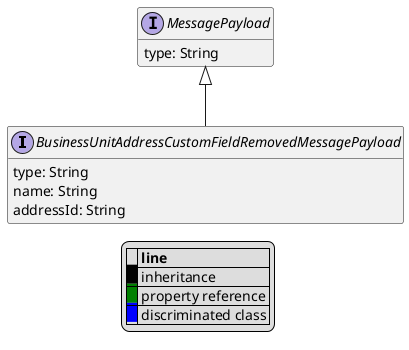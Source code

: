 @startuml

hide empty fields
hide empty methods
legend
|= |= line |
|<back:black>   </back>| inheritance |
|<back:green>   </back>| property reference |
|<back:blue>   </back>| discriminated class |
endlegend
interface BusinessUnitAddressCustomFieldRemovedMessagePayload [[BusinessUnitAddressCustomFieldRemovedMessagePayload.svg]] extends MessagePayload {
    type: String
    name: String
    addressId: String
}
interface MessagePayload [[MessagePayload.svg]]  {
    type: String
}





@enduml
